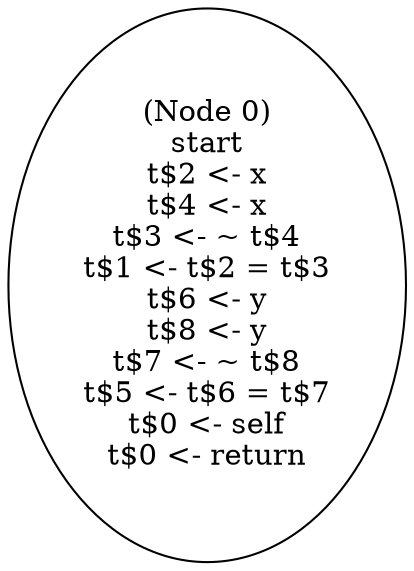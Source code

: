 digraph reflect_0_pre {
  n0 [label="(Node 0)\nstart\nt$2 <- x\nt$4 <- x\nt$3 <- ~ t$4\nt$1 <- t$2 = t$3\nt$6 <- y\nt$8 <- y\nt$7 <- ~ t$8\nt$5 <- t$6 = t$7\nt$0 <- self\nt$0 <- return\n"];
}
